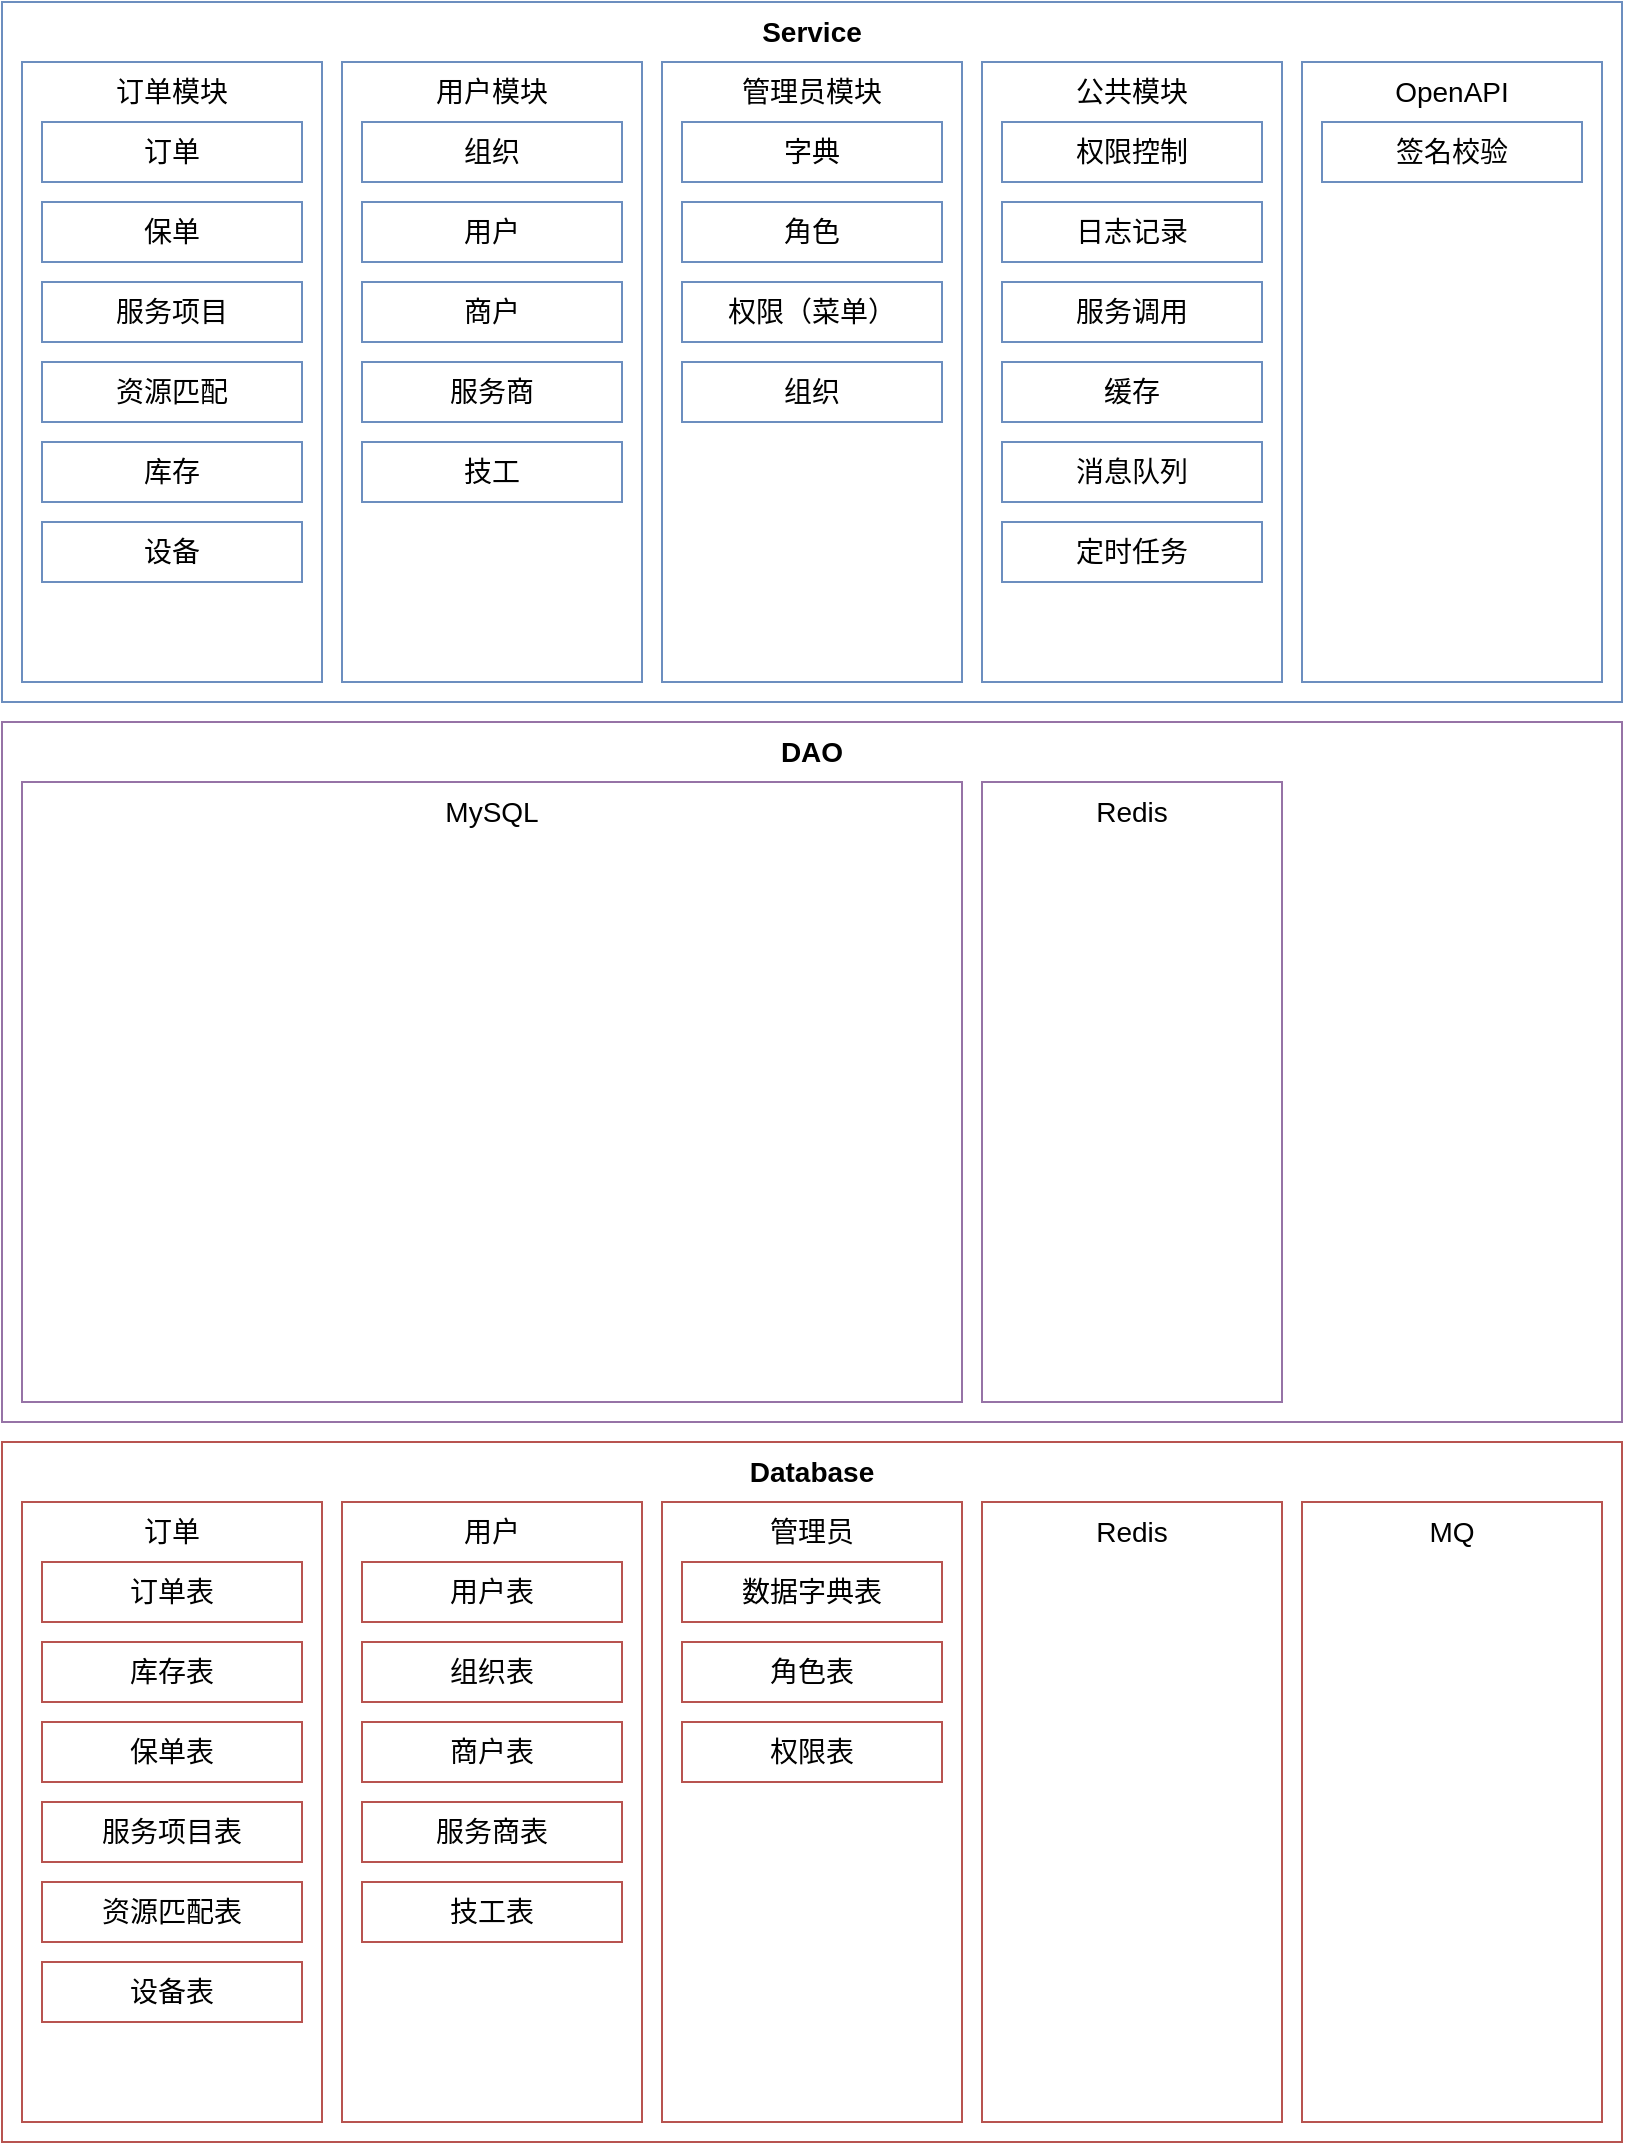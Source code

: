 <mxfile version="13.5.9" type="github">
  <diagram id="1bCNgV_drRjvz0shBA7y" name="Page-1">
    <mxGraphModel dx="1102" dy="563" grid="1" gridSize="10" guides="1" tooltips="1" connect="1" arrows="1" fold="1" page="1" pageScale="1" pageWidth="827" pageHeight="1169" math="0" shadow="0">
      <root>
        <mxCell id="0" />
        <mxCell id="1" parent="0" />
        <mxCell id="Akp1j36LhRfIPDxdq11B-5" value="Service" style="text;html=1;strokeColor=#6c8ebf;align=center;verticalAlign=top;whiteSpace=wrap;rounded=0;sketch=0;fontSize=14;fontStyle=1" vertex="1" parent="1">
          <mxGeometry x="10" y="10" width="810" height="350" as="geometry" />
        </mxCell>
        <mxCell id="Akp1j36LhRfIPDxdq11B-6" value="DAO" style="text;html=1;strokeColor=#9673a6;align=center;verticalAlign=top;whiteSpace=wrap;rounded=0;sketch=0;fontSize=14;fontStyle=1;" vertex="1" parent="1">
          <mxGeometry x="10" y="370" width="810" height="350" as="geometry" />
        </mxCell>
        <mxCell id="Akp1j36LhRfIPDxdq11B-8" value="Database" style="text;html=1;strokeColor=#b85450;align=center;verticalAlign=top;whiteSpace=wrap;rounded=0;sketch=0;fontSize=14;fontStyle=1;" vertex="1" parent="1">
          <mxGeometry x="10" y="730" width="810" height="350" as="geometry" />
        </mxCell>
        <mxCell id="Akp1j36LhRfIPDxdq11B-9" value="订单模块" style="rounded=0;whiteSpace=wrap;html=1;sketch=0;fontSize=14;align=center;strokeColor=#6c8ebf;labelPosition=center;verticalLabelPosition=middle;verticalAlign=top;fillColor=none;fontStyle=0" vertex="1" parent="1">
          <mxGeometry x="20" y="40" width="150" height="310" as="geometry" />
        </mxCell>
        <mxCell id="Akp1j36LhRfIPDxdq11B-10" value="用户模块" style="rounded=0;whiteSpace=wrap;html=1;sketch=0;fontSize=14;align=center;strokeColor=#6c8ebf;labelPosition=center;verticalLabelPosition=middle;verticalAlign=top;fillColor=none;fontStyle=0" vertex="1" parent="1">
          <mxGeometry x="180" y="40" width="150" height="310" as="geometry" />
        </mxCell>
        <mxCell id="Akp1j36LhRfIPDxdq11B-11" value="管理员模块" style="rounded=0;whiteSpace=wrap;html=1;sketch=0;fontSize=14;align=center;strokeColor=#6c8ebf;labelPosition=center;verticalLabelPosition=middle;verticalAlign=top;fillColor=none;fontStyle=0" vertex="1" parent="1">
          <mxGeometry x="340" y="40" width="150" height="310" as="geometry" />
        </mxCell>
        <mxCell id="Akp1j36LhRfIPDxdq11B-12" value="公共模块" style="rounded=0;whiteSpace=wrap;html=1;sketch=0;fontSize=14;align=center;strokeColor=#6c8ebf;labelPosition=center;verticalLabelPosition=middle;verticalAlign=top;fillColor=none;fontStyle=0" vertex="1" parent="1">
          <mxGeometry x="500" y="40" width="150" height="310" as="geometry" />
        </mxCell>
        <mxCell id="Akp1j36LhRfIPDxdq11B-13" value="OpenAPI" style="rounded=0;whiteSpace=wrap;html=1;sketch=0;fontSize=14;align=center;strokeColor=#6c8ebf;labelPosition=center;verticalLabelPosition=middle;verticalAlign=top;fillColor=none;fontStyle=0" vertex="1" parent="1">
          <mxGeometry x="660" y="40" width="150" height="310" as="geometry" />
        </mxCell>
        <mxCell id="Akp1j36LhRfIPDxdq11B-14" value="订单" style="rounded=0;whiteSpace=wrap;html=1;sketch=0;fontSize=14;align=center;strokeColor=#6c8ebf;fillColor=none;" vertex="1" parent="1">
          <mxGeometry x="30" y="70" width="130" height="30" as="geometry" />
        </mxCell>
        <mxCell id="Akp1j36LhRfIPDxdq11B-15" value="保单" style="rounded=0;whiteSpace=wrap;html=1;sketch=0;fontSize=14;align=center;strokeColor=#6c8ebf;fillColor=none;" vertex="1" parent="1">
          <mxGeometry x="30" y="110" width="130" height="30" as="geometry" />
        </mxCell>
        <mxCell id="Akp1j36LhRfIPDxdq11B-16" value="服务项目" style="rounded=0;whiteSpace=wrap;html=1;sketch=0;fontSize=14;align=center;strokeColor=#6c8ebf;fillColor=none;" vertex="1" parent="1">
          <mxGeometry x="30" y="150" width="130" height="30" as="geometry" />
        </mxCell>
        <mxCell id="Akp1j36LhRfIPDxdq11B-17" value="资源匹配" style="rounded=0;whiteSpace=wrap;html=1;sketch=0;fontSize=14;align=center;strokeColor=#6c8ebf;fillColor=none;" vertex="1" parent="1">
          <mxGeometry x="30" y="190" width="130" height="30" as="geometry" />
        </mxCell>
        <mxCell id="Akp1j36LhRfIPDxdq11B-18" value="库存" style="rounded=0;whiteSpace=wrap;html=1;sketch=0;fontSize=14;align=center;strokeColor=#6c8ebf;fillColor=none;" vertex="1" parent="1">
          <mxGeometry x="30" y="230" width="130" height="30" as="geometry" />
        </mxCell>
        <mxCell id="Akp1j36LhRfIPDxdq11B-19" value="用户&lt;span style=&quot;color: rgba(0 , 0 , 0 , 0) ; font-family: monospace ; font-size: 0px&quot;&gt;%3CmxGraphModel%3E%3Croot%3E%3CmxCell%20id%3D%220%22%2F%3E%3CmxCell%20id%3D%221%22%20parent%3D%220%22%2F%3E%3CmxCell%20id%3D%222%22%20value%3D%22%E8%AE%A2%E5%8D%95%E7%AE%A1%E7%90%86%22%20style%3D%22rounded%3D0%3BwhiteSpace%3Dwrap%3Bhtml%3D1%3Bsketch%3D0%3BfontSize%3D14%3Balign%3Dcenter%3BstrokeColor%3D%236c8ebf%3BfillColor%3Dnone%3B%22%20vertex%3D%221%22%20parent%3D%221%22%3E%3CmxGeometry%20x%3D%2220%22%20y%3D%22120%22%20width%3D%22120%22%20height%3D%2230%22%20as%3D%22geometry%22%2F%3E%3C%2FmxCell%3E%3C%2Froot%3E%3C%2FmxGraphModel%3E&lt;/span&gt;" style="rounded=0;whiteSpace=wrap;html=1;sketch=0;fontSize=14;align=center;strokeColor=#6c8ebf;fillColor=none;" vertex="1" parent="1">
          <mxGeometry x="190" y="110" width="130" height="30" as="geometry" />
        </mxCell>
        <mxCell id="Akp1j36LhRfIPDxdq11B-20" value="商户" style="rounded=0;whiteSpace=wrap;html=1;sketch=0;fontSize=14;align=center;strokeColor=#6c8ebf;fillColor=none;" vertex="1" parent="1">
          <mxGeometry x="190" y="150" width="130" height="30" as="geometry" />
        </mxCell>
        <mxCell id="Akp1j36LhRfIPDxdq11B-21" value="服务商" style="rounded=0;whiteSpace=wrap;html=1;sketch=0;fontSize=14;align=center;strokeColor=#6c8ebf;fillColor=none;" vertex="1" parent="1">
          <mxGeometry x="190" y="190" width="130" height="30" as="geometry" />
        </mxCell>
        <mxCell id="Akp1j36LhRfIPDxdq11B-22" value="技工" style="rounded=0;whiteSpace=wrap;html=1;sketch=0;fontSize=14;align=center;strokeColor=#6c8ebf;fillColor=none;" vertex="1" parent="1">
          <mxGeometry x="190" y="230" width="130" height="30" as="geometry" />
        </mxCell>
        <mxCell id="Akp1j36LhRfIPDxdq11B-23" value="组织" style="rounded=0;whiteSpace=wrap;html=1;sketch=0;fontSize=14;align=center;strokeColor=#6c8ebf;fillColor=none;" vertex="1" parent="1">
          <mxGeometry x="190" y="70" width="130" height="30" as="geometry" />
        </mxCell>
        <mxCell id="Akp1j36LhRfIPDxdq11B-24" value="字典" style="rounded=0;whiteSpace=wrap;html=1;sketch=0;fontSize=14;align=center;strokeColor=#6c8ebf;fillColor=none;" vertex="1" parent="1">
          <mxGeometry x="350" y="70" width="130" height="30" as="geometry" />
        </mxCell>
        <mxCell id="Akp1j36LhRfIPDxdq11B-25" value="角色" style="rounded=0;whiteSpace=wrap;html=1;sketch=0;fontSize=14;align=center;strokeColor=#6c8ebf;fillColor=none;" vertex="1" parent="1">
          <mxGeometry x="350" y="110" width="130" height="30" as="geometry" />
        </mxCell>
        <mxCell id="Akp1j36LhRfIPDxdq11B-26" value="权限（菜单）" style="rounded=0;whiteSpace=wrap;html=1;sketch=0;fontSize=14;align=center;strokeColor=#6c8ebf;fillColor=none;" vertex="1" parent="1">
          <mxGeometry x="350" y="150" width="130" height="30" as="geometry" />
        </mxCell>
        <mxCell id="Akp1j36LhRfIPDxdq11B-27" value="组织" style="rounded=0;whiteSpace=wrap;html=1;sketch=0;fontSize=14;align=center;strokeColor=#6c8ebf;fillColor=none;" vertex="1" parent="1">
          <mxGeometry x="350" y="190" width="130" height="30" as="geometry" />
        </mxCell>
        <mxCell id="Akp1j36LhRfIPDxdq11B-28" value="设备" style="rounded=0;whiteSpace=wrap;html=1;sketch=0;fontSize=14;align=center;strokeColor=#6c8ebf;fillColor=none;" vertex="1" parent="1">
          <mxGeometry x="30" y="270" width="130" height="30" as="geometry" />
        </mxCell>
        <mxCell id="Akp1j36LhRfIPDxdq11B-30" value="订单" style="rounded=0;whiteSpace=wrap;html=1;sketch=0;fontSize=14;align=center;strokeColor=#b85450;fillColor=none;verticalAlign=top;" vertex="1" parent="1">
          <mxGeometry x="20" y="760" width="150" height="310" as="geometry" />
        </mxCell>
        <mxCell id="Akp1j36LhRfIPDxdq11B-31" value="用户" style="rounded=0;whiteSpace=wrap;html=1;sketch=0;fontSize=14;align=center;strokeColor=#b85450;fillColor=none;verticalAlign=top;" vertex="1" parent="1">
          <mxGeometry x="180" y="760" width="150" height="310" as="geometry" />
        </mxCell>
        <mxCell id="Akp1j36LhRfIPDxdq11B-32" value="管理员" style="rounded=0;whiteSpace=wrap;html=1;sketch=0;fontSize=14;align=center;strokeColor=#b85450;fillColor=none;verticalAlign=top;" vertex="1" parent="1">
          <mxGeometry x="340" y="760" width="150" height="310" as="geometry" />
        </mxCell>
        <mxCell id="Akp1j36LhRfIPDxdq11B-33" value="Redis" style="rounded=0;whiteSpace=wrap;html=1;sketch=0;fontSize=14;align=center;strokeColor=#b85450;fillColor=none;verticalAlign=top;" vertex="1" parent="1">
          <mxGeometry x="500" y="760" width="150" height="310" as="geometry" />
        </mxCell>
        <mxCell id="Akp1j36LhRfIPDxdq11B-34" value="MQ" style="rounded=0;whiteSpace=wrap;html=1;sketch=0;fontSize=14;align=center;strokeColor=#b85450;fillColor=none;verticalAlign=top;" vertex="1" parent="1">
          <mxGeometry x="660" y="760" width="150" height="310" as="geometry" />
        </mxCell>
        <mxCell id="Akp1j36LhRfIPDxdq11B-35" value="订单表" style="rounded=0;whiteSpace=wrap;html=1;sketch=0;fontSize=14;align=center;strokeColor=#b85450;fillColor=none;" vertex="1" parent="1">
          <mxGeometry x="30" y="790" width="130" height="30" as="geometry" />
        </mxCell>
        <mxCell id="Akp1j36LhRfIPDxdq11B-36" value="库存表" style="rounded=0;whiteSpace=wrap;html=1;sketch=0;fontSize=14;align=center;strokeColor=#b85450;fillColor=none;" vertex="1" parent="1">
          <mxGeometry x="30" y="830" width="130" height="30" as="geometry" />
        </mxCell>
        <mxCell id="Akp1j36LhRfIPDxdq11B-37" value="保单表" style="rounded=0;whiteSpace=wrap;html=1;sketch=0;fontSize=14;align=center;strokeColor=#b85450;fillColor=none;" vertex="1" parent="1">
          <mxGeometry x="30" y="870" width="130" height="30" as="geometry" />
        </mxCell>
        <mxCell id="Akp1j36LhRfIPDxdq11B-38" value="服务项目表" style="rounded=0;whiteSpace=wrap;html=1;sketch=0;fontSize=14;align=center;strokeColor=#b85450;fillColor=none;" vertex="1" parent="1">
          <mxGeometry x="30" y="910" width="130" height="30" as="geometry" />
        </mxCell>
        <mxCell id="Akp1j36LhRfIPDxdq11B-39" value="资源匹配表" style="rounded=0;whiteSpace=wrap;html=1;sketch=0;fontSize=14;align=center;strokeColor=#b85450;fillColor=none;" vertex="1" parent="1">
          <mxGeometry x="30" y="950" width="130" height="30" as="geometry" />
        </mxCell>
        <mxCell id="Akp1j36LhRfIPDxdq11B-40" value="用户表" style="rounded=0;whiteSpace=wrap;html=1;sketch=0;fontSize=14;align=center;strokeColor=#b85450;fillColor=none;" vertex="1" parent="1">
          <mxGeometry x="190" y="790" width="130" height="30" as="geometry" />
        </mxCell>
        <mxCell id="Akp1j36LhRfIPDxdq11B-41" value="组织表" style="rounded=0;whiteSpace=wrap;html=1;sketch=0;fontSize=14;align=center;strokeColor=#b85450;fillColor=none;" vertex="1" parent="1">
          <mxGeometry x="190" y="830" width="130" height="30" as="geometry" />
        </mxCell>
        <mxCell id="Akp1j36LhRfIPDxdq11B-42" value="商户表" style="rounded=0;whiteSpace=wrap;html=1;sketch=0;fontSize=14;align=center;strokeColor=#b85450;fillColor=none;" vertex="1" parent="1">
          <mxGeometry x="190" y="870" width="130" height="30" as="geometry" />
        </mxCell>
        <mxCell id="Akp1j36LhRfIPDxdq11B-43" value="服务商表" style="rounded=0;whiteSpace=wrap;html=1;sketch=0;fontSize=14;align=center;strokeColor=#b85450;fillColor=none;" vertex="1" parent="1">
          <mxGeometry x="190" y="910" width="130" height="30" as="geometry" />
        </mxCell>
        <mxCell id="Akp1j36LhRfIPDxdq11B-44" value="技工表" style="rounded=0;whiteSpace=wrap;html=1;sketch=0;fontSize=14;align=center;strokeColor=#b85450;fillColor=none;" vertex="1" parent="1">
          <mxGeometry x="190" y="950" width="130" height="30" as="geometry" />
        </mxCell>
        <mxCell id="Akp1j36LhRfIPDxdq11B-45" value="设备表" style="rounded=0;whiteSpace=wrap;html=1;sketch=0;fontSize=14;align=center;strokeColor=#b85450;fillColor=none;" vertex="1" parent="1">
          <mxGeometry x="30" y="990" width="130" height="30" as="geometry" />
        </mxCell>
        <mxCell id="Akp1j36LhRfIPDxdq11B-46" value="数据字典表" style="rounded=0;whiteSpace=wrap;html=1;sketch=0;fontSize=14;align=center;strokeColor=#b85450;fillColor=none;" vertex="1" parent="1">
          <mxGeometry x="350" y="790" width="130" height="30" as="geometry" />
        </mxCell>
        <mxCell id="Akp1j36LhRfIPDxdq11B-47" value="角色表" style="rounded=0;whiteSpace=wrap;html=1;sketch=0;fontSize=14;align=center;strokeColor=#b85450;fillColor=none;" vertex="1" parent="1">
          <mxGeometry x="350" y="830" width="130" height="30" as="geometry" />
        </mxCell>
        <mxCell id="Akp1j36LhRfIPDxdq11B-48" value="权限表" style="rounded=0;whiteSpace=wrap;html=1;sketch=0;fontSize=14;align=center;strokeColor=#b85450;fillColor=none;" vertex="1" parent="1">
          <mxGeometry x="350" y="870" width="130" height="30" as="geometry" />
        </mxCell>
        <mxCell id="Akp1j36LhRfIPDxdq11B-49" value="权限控制" style="rounded=0;whiteSpace=wrap;html=1;sketch=0;fontSize=14;align=center;strokeColor=#6c8ebf;fillColor=none;" vertex="1" parent="1">
          <mxGeometry x="510" y="70" width="130" height="30" as="geometry" />
        </mxCell>
        <mxCell id="Akp1j36LhRfIPDxdq11B-50" value="日志记录" style="rounded=0;whiteSpace=wrap;html=1;sketch=0;fontSize=14;align=center;strokeColor=#6c8ebf;fillColor=none;" vertex="1" parent="1">
          <mxGeometry x="510" y="110" width="130" height="30" as="geometry" />
        </mxCell>
        <mxCell id="Akp1j36LhRfIPDxdq11B-51" value="服务调用" style="rounded=0;whiteSpace=wrap;html=1;sketch=0;fontSize=14;align=center;strokeColor=#6c8ebf;fillColor=none;" vertex="1" parent="1">
          <mxGeometry x="510" y="150" width="130" height="30" as="geometry" />
        </mxCell>
        <mxCell id="Akp1j36LhRfIPDxdq11B-52" value="缓存" style="rounded=0;whiteSpace=wrap;html=1;sketch=0;fontSize=14;align=center;strokeColor=#6c8ebf;fillColor=none;" vertex="1" parent="1">
          <mxGeometry x="510" y="190" width="130" height="30" as="geometry" />
        </mxCell>
        <mxCell id="Akp1j36LhRfIPDxdq11B-53" value="消息队列" style="rounded=0;whiteSpace=wrap;html=1;sketch=0;fontSize=14;align=center;strokeColor=#6c8ebf;fillColor=none;" vertex="1" parent="1">
          <mxGeometry x="510" y="230" width="130" height="30" as="geometry" />
        </mxCell>
        <mxCell id="Akp1j36LhRfIPDxdq11B-54" value="签名校验" style="rounded=0;whiteSpace=wrap;html=1;sketch=0;fontSize=14;align=center;strokeColor=#6c8ebf;fillColor=none;" vertex="1" parent="1">
          <mxGeometry x="670" y="70" width="130" height="30" as="geometry" />
        </mxCell>
        <mxCell id="Akp1j36LhRfIPDxdq11B-56" value="MySQL" style="rounded=0;whiteSpace=wrap;html=1;sketch=0;fontSize=14;align=center;strokeColor=#9673a6;fillColor=none;verticalAlign=top;" vertex="1" parent="1">
          <mxGeometry x="20" y="400" width="470" height="310" as="geometry" />
        </mxCell>
        <mxCell id="Akp1j36LhRfIPDxdq11B-57" value="Redis" style="rounded=0;whiteSpace=wrap;html=1;sketch=0;fontSize=14;align=center;strokeColor=#9673a6;fillColor=none;verticalAlign=top;" vertex="1" parent="1">
          <mxGeometry x="500" y="400" width="150" height="310" as="geometry" />
        </mxCell>
        <mxCell id="Akp1j36LhRfIPDxdq11B-59" value="定时任务" style="rounded=0;whiteSpace=wrap;html=1;sketch=0;fontSize=14;align=center;strokeColor=#6c8ebf;fillColor=none;" vertex="1" parent="1">
          <mxGeometry x="510" y="270" width="130" height="30" as="geometry" />
        </mxCell>
      </root>
    </mxGraphModel>
  </diagram>
</mxfile>
